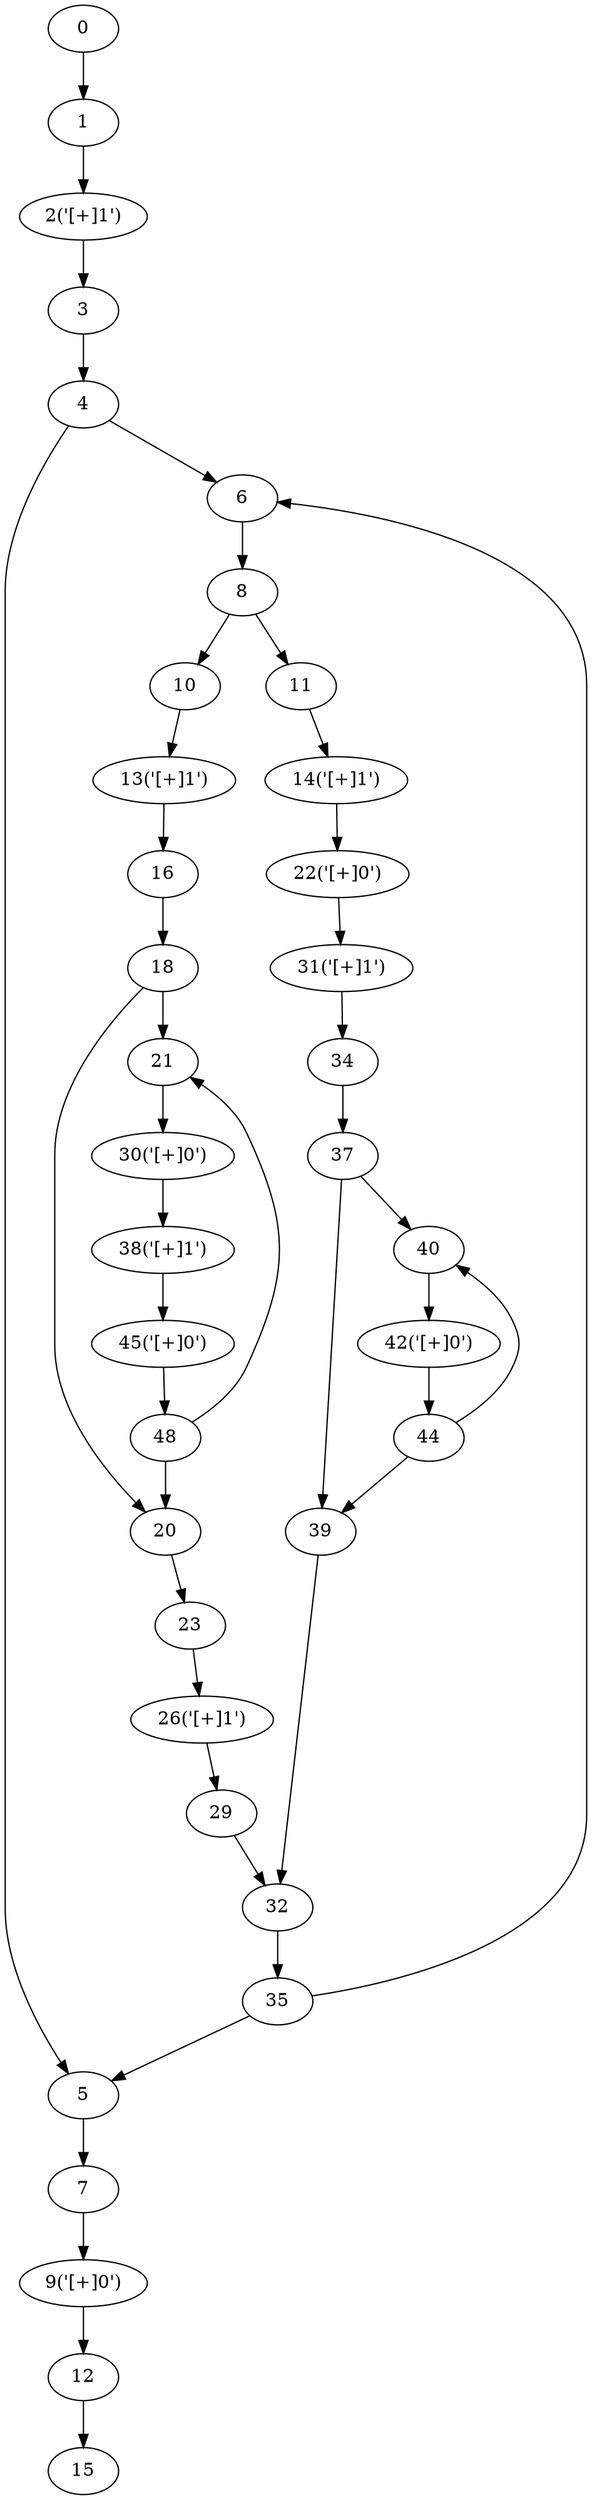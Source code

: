digraph g {
	0 ;
	1 ;
	2 [label="2('[+]1')"];
	3 ;
	4 ;
	5 ;
	6 ;
	7 ;
	8 ;
	9 [label="9('[+]0')"];
	10 ;
	11 ;
	12 ;
	13 [label="13('[+]1')"];
	14 [label="14('[+]1')"];
	15 ;
	16 ;
	18 ;
	20 ;
	21 ;
	22 [label="22('[+]0')"];
	23 ;
	26 [label="26('[+]1')"];
	29 ;
	30 [label="30('[+]0')"];
	31 [label="31('[+]1')"];
	32 ;
	34 ;
	35 ;
	37 ;
	38 [label="38('[+]1')"];
	39 ;
	40 ;
	42 [label="42('[+]0')"];
	44 ;
	45 [label="45('[+]0')"];
	48 ;
	0->1;
	1->2;
	2->3;
	3->4;
	4->5;
	35->5;
	4->6;
	35->6;
	5->7;
	6->8;
	7->9;
	8->10;
	8->11;
	9->12;
	10->13;
	11->14;
	12->15;
	13->16;
	16->18;
	18->20;
	48->20;
	18->21;
	48->21;
	14->22;
	20->23;
	23->26;
	26->29;
	21->30;
	22->31;
	29->32;
	39->32;
	31->34;
	32->35;
	34->37;
	30->38;
	37->39;
	44->39;
	37->40;
	44->40;
	40->42;
	42->44;
	38->45;
	45->48;
}
